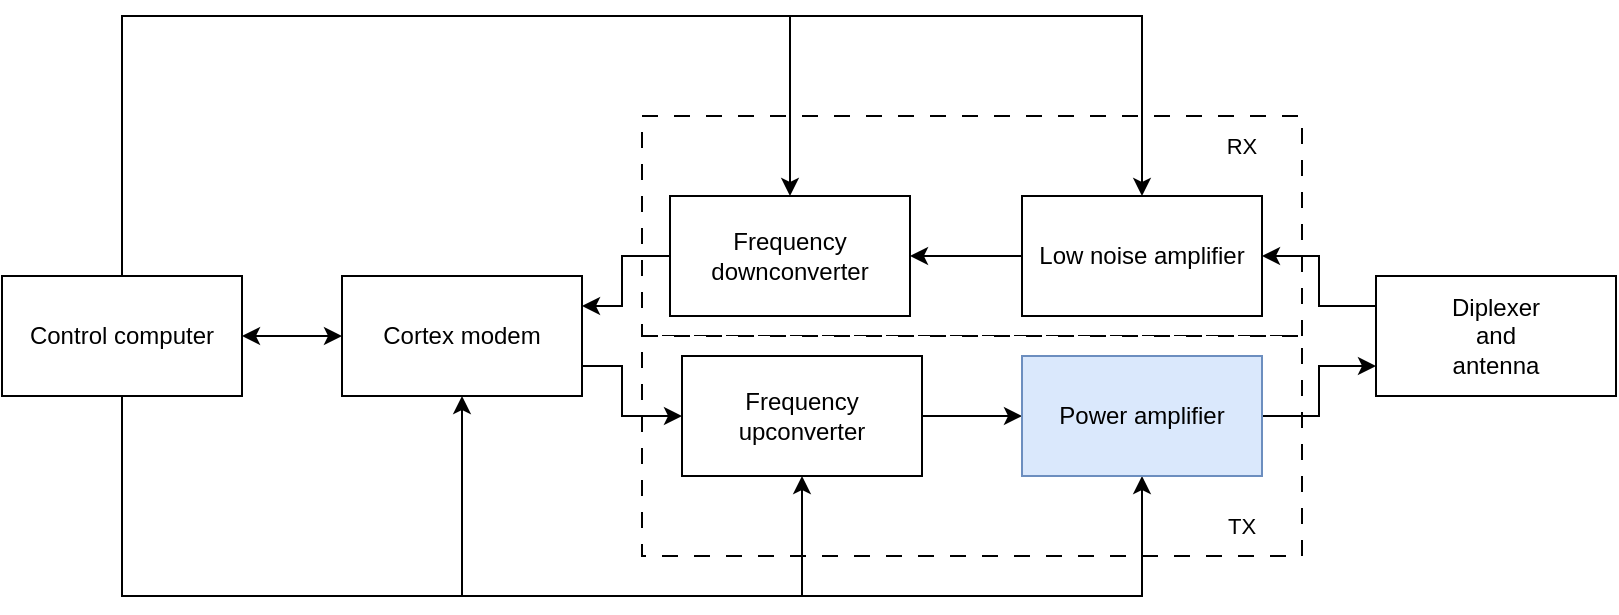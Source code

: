 <mxfile version="26.2.14">
  <diagram name="Page-1" id="nvSyMESixOHC-Jdfbevt">
    <mxGraphModel dx="1418" dy="834" grid="1" gridSize="10" guides="1" tooltips="1" connect="1" arrows="1" fold="1" page="1" pageScale="1" pageWidth="827" pageHeight="1169" math="0" shadow="0">
      <root>
        <mxCell id="0" />
        <mxCell id="1" parent="0" />
        <mxCell id="TVstpjwdCTr6zIVwppkO-24" value="" style="rounded=0;whiteSpace=wrap;html=1;fontFamily=Helvetica;fontSize=11;fontColor=default;labelBackgroundColor=default;dashed=1;dashPattern=8 8;strokeColor=default;" parent="1" vertex="1">
          <mxGeometry x="330" y="130" width="330" height="110" as="geometry" />
        </mxCell>
        <mxCell id="TVstpjwdCTr6zIVwppkO-9" style="edgeStyle=orthogonalEdgeStyle;rounded=0;orthogonalLoop=1;jettySize=auto;html=1;exitX=1;exitY=0.5;exitDx=0;exitDy=0;entryX=0;entryY=0.5;entryDx=0;entryDy=0;startArrow=classic;startFill=1;" parent="1" source="TVstpjwdCTr6zIVwppkO-1" target="TVstpjwdCTr6zIVwppkO-2" edge="1">
          <mxGeometry relative="1" as="geometry" />
        </mxCell>
        <mxCell id="TVstpjwdCTr6zIVwppkO-26" value="" style="rounded=0;whiteSpace=wrap;html=1;fontFamily=Helvetica;fontSize=11;fontColor=default;labelBackgroundColor=default;dashed=1;dashPattern=8 8;strokeColor=default;" parent="1" vertex="1">
          <mxGeometry x="330" y="240" width="330" height="110" as="geometry" />
        </mxCell>
        <mxCell id="TVstpjwdCTr6zIVwppkO-10" style="edgeStyle=orthogonalEdgeStyle;shape=connector;rounded=0;orthogonalLoop=1;jettySize=auto;html=1;exitX=0.5;exitY=1;exitDx=0;exitDy=0;entryX=0.5;entryY=1;entryDx=0;entryDy=0;strokeColor=default;align=center;verticalAlign=middle;fontFamily=Helvetica;fontSize=11;fontColor=default;labelBackgroundColor=default;endArrow=classic;" parent="1" source="TVstpjwdCTr6zIVwppkO-1" target="TVstpjwdCTr6zIVwppkO-2" edge="1">
          <mxGeometry relative="1" as="geometry">
            <Array as="points">
              <mxPoint x="70" y="370" />
              <mxPoint x="240" y="370" />
            </Array>
          </mxGeometry>
        </mxCell>
        <mxCell id="TVstpjwdCTr6zIVwppkO-19" style="edgeStyle=orthogonalEdgeStyle;shape=connector;rounded=0;orthogonalLoop=1;jettySize=auto;html=1;exitX=0.5;exitY=1;exitDx=0;exitDy=0;entryX=0.5;entryY=1;entryDx=0;entryDy=0;strokeColor=default;align=center;verticalAlign=middle;fontFamily=Helvetica;fontSize=11;fontColor=default;labelBackgroundColor=default;endArrow=classic;" parent="1" source="TVstpjwdCTr6zIVwppkO-1" target="TVstpjwdCTr6zIVwppkO-4" edge="1">
          <mxGeometry relative="1" as="geometry">
            <Array as="points">
              <mxPoint x="70" y="370" />
              <mxPoint x="410" y="370" />
            </Array>
          </mxGeometry>
        </mxCell>
        <mxCell id="TVstpjwdCTr6zIVwppkO-20" style="edgeStyle=orthogonalEdgeStyle;shape=connector;rounded=0;orthogonalLoop=1;jettySize=auto;html=1;exitX=0.5;exitY=1;exitDx=0;exitDy=0;entryX=0.5;entryY=1;entryDx=0;entryDy=0;strokeColor=default;align=center;verticalAlign=middle;fontFamily=Helvetica;fontSize=11;fontColor=default;labelBackgroundColor=default;endArrow=classic;" parent="1" source="TVstpjwdCTr6zIVwppkO-1" target="TVstpjwdCTr6zIVwppkO-11" edge="1">
          <mxGeometry relative="1" as="geometry">
            <Array as="points">
              <mxPoint x="70" y="370" />
              <mxPoint x="580" y="370" />
            </Array>
          </mxGeometry>
        </mxCell>
        <mxCell id="TVstpjwdCTr6zIVwppkO-21" style="edgeStyle=orthogonalEdgeStyle;shape=connector;rounded=0;orthogonalLoop=1;jettySize=auto;html=1;exitX=0.5;exitY=0;exitDx=0;exitDy=0;entryX=0.5;entryY=0;entryDx=0;entryDy=0;strokeColor=default;align=center;verticalAlign=middle;fontFamily=Helvetica;fontSize=11;fontColor=default;labelBackgroundColor=default;endArrow=classic;" parent="1" source="TVstpjwdCTr6zIVwppkO-1" target="TVstpjwdCTr6zIVwppkO-3" edge="1">
          <mxGeometry relative="1" as="geometry">
            <Array as="points">
              <mxPoint x="70" y="80" />
              <mxPoint x="404" y="80" />
            </Array>
          </mxGeometry>
        </mxCell>
        <mxCell id="TVstpjwdCTr6zIVwppkO-1" value="Control computer" style="rounded=0;whiteSpace=wrap;html=1;" parent="1" vertex="1">
          <mxGeometry x="10" y="210" width="120" height="60" as="geometry" />
        </mxCell>
        <mxCell id="TVstpjwdCTr6zIVwppkO-5" style="edgeStyle=orthogonalEdgeStyle;rounded=0;orthogonalLoop=1;jettySize=auto;html=1;exitX=1;exitY=0.75;exitDx=0;exitDy=0;entryX=0;entryY=0.5;entryDx=0;entryDy=0;" parent="1" source="TVstpjwdCTr6zIVwppkO-2" target="TVstpjwdCTr6zIVwppkO-4" edge="1">
          <mxGeometry relative="1" as="geometry">
            <Array as="points">
              <mxPoint x="320" y="255" />
              <mxPoint x="320" y="280" />
            </Array>
          </mxGeometry>
        </mxCell>
        <mxCell id="TVstpjwdCTr6zIVwppkO-2" value="Cortex modem" style="rounded=0;whiteSpace=wrap;html=1;" parent="1" vertex="1">
          <mxGeometry x="180" y="210" width="120" height="60" as="geometry" />
        </mxCell>
        <mxCell id="TVstpjwdCTr6zIVwppkO-6" style="edgeStyle=orthogonalEdgeStyle;rounded=0;orthogonalLoop=1;jettySize=auto;html=1;exitX=0;exitY=0.5;exitDx=0;exitDy=0;entryX=1;entryY=0.25;entryDx=0;entryDy=0;" parent="1" source="TVstpjwdCTr6zIVwppkO-3" target="TVstpjwdCTr6zIVwppkO-2" edge="1">
          <mxGeometry relative="1" as="geometry">
            <Array as="points">
              <mxPoint x="320" y="200" />
              <mxPoint x="320" y="225" />
            </Array>
          </mxGeometry>
        </mxCell>
        <mxCell id="TVstpjwdCTr6zIVwppkO-3" value="Frequency&lt;div&gt;downconverter&lt;/div&gt;" style="rounded=0;whiteSpace=wrap;html=1;" parent="1" vertex="1">
          <mxGeometry x="344" y="170" width="120" height="60" as="geometry" />
        </mxCell>
        <mxCell id="TVstpjwdCTr6zIVwppkO-12" style="edgeStyle=orthogonalEdgeStyle;shape=connector;rounded=0;orthogonalLoop=1;jettySize=auto;html=1;exitX=1;exitY=0.5;exitDx=0;exitDy=0;entryX=0;entryY=0.5;entryDx=0;entryDy=0;strokeColor=default;align=center;verticalAlign=middle;fontFamily=Helvetica;fontSize=11;fontColor=default;labelBackgroundColor=default;endArrow=classic;" parent="1" source="TVstpjwdCTr6zIVwppkO-4" target="TVstpjwdCTr6zIVwppkO-11" edge="1">
          <mxGeometry relative="1" as="geometry" />
        </mxCell>
        <mxCell id="TVstpjwdCTr6zIVwppkO-4" value="Frequency&lt;div&gt;upconverter&lt;/div&gt;" style="rounded=0;whiteSpace=wrap;html=1;" parent="1" vertex="1">
          <mxGeometry x="350" y="250" width="120" height="60" as="geometry" />
        </mxCell>
        <mxCell id="TVstpjwdCTr6zIVwppkO-17" style="edgeStyle=orthogonalEdgeStyle;shape=connector;rounded=0;orthogonalLoop=1;jettySize=auto;html=1;exitX=1;exitY=0.5;exitDx=0;exitDy=0;entryX=0;entryY=0.75;entryDx=0;entryDy=0;strokeColor=default;align=center;verticalAlign=middle;fontFamily=Helvetica;fontSize=11;fontColor=default;labelBackgroundColor=default;endArrow=classic;" parent="1" source="TVstpjwdCTr6zIVwppkO-11" target="TVstpjwdCTr6zIVwppkO-13" edge="1">
          <mxGeometry relative="1" as="geometry" />
        </mxCell>
        <mxCell id="TVstpjwdCTr6zIVwppkO-11" value="Power amplifier" style="rounded=0;whiteSpace=wrap;html=1;fillColor=#dae8fc;strokeColor=#6c8ebf;" parent="1" vertex="1">
          <mxGeometry x="520" y="250" width="120" height="60" as="geometry" />
        </mxCell>
        <mxCell id="TVstpjwdCTr6zIVwppkO-18" style="edgeStyle=orthogonalEdgeStyle;shape=connector;rounded=0;orthogonalLoop=1;jettySize=auto;html=1;exitX=0;exitY=0.25;exitDx=0;exitDy=0;entryX=1;entryY=0.5;entryDx=0;entryDy=0;strokeColor=default;align=center;verticalAlign=middle;fontFamily=Helvetica;fontSize=11;fontColor=default;labelBackgroundColor=default;endArrow=classic;" parent="1" source="TVstpjwdCTr6zIVwppkO-13" target="TVstpjwdCTr6zIVwppkO-14" edge="1">
          <mxGeometry relative="1" as="geometry" />
        </mxCell>
        <mxCell id="TVstpjwdCTr6zIVwppkO-13" value="Diplexer&lt;div&gt;and&lt;/div&gt;&lt;div&gt;antenna&lt;/div&gt;" style="rounded=0;whiteSpace=wrap;html=1;" parent="1" vertex="1">
          <mxGeometry x="697" y="210" width="120" height="60" as="geometry" />
        </mxCell>
        <mxCell id="TVstpjwdCTr6zIVwppkO-15" style="edgeStyle=orthogonalEdgeStyle;shape=connector;rounded=0;orthogonalLoop=1;jettySize=auto;html=1;exitX=0;exitY=0.5;exitDx=0;exitDy=0;entryX=1;entryY=0.5;entryDx=0;entryDy=0;strokeColor=default;align=center;verticalAlign=middle;fontFamily=Helvetica;fontSize=11;fontColor=default;labelBackgroundColor=default;endArrow=classic;" parent="1" source="TVstpjwdCTr6zIVwppkO-14" target="TVstpjwdCTr6zIVwppkO-3" edge="1">
          <mxGeometry relative="1" as="geometry" />
        </mxCell>
        <mxCell id="TVstpjwdCTr6zIVwppkO-14" value="Low noise amplifier" style="rounded=0;whiteSpace=wrap;html=1;" parent="1" vertex="1">
          <mxGeometry x="520" y="170" width="120" height="60" as="geometry" />
        </mxCell>
        <mxCell id="TVstpjwdCTr6zIVwppkO-22" style="edgeStyle=orthogonalEdgeStyle;shape=connector;rounded=0;orthogonalLoop=1;jettySize=auto;html=1;exitX=0.5;exitY=0;exitDx=0;exitDy=0;entryX=0.5;entryY=0;entryDx=0;entryDy=0;strokeColor=default;align=center;verticalAlign=middle;fontFamily=Helvetica;fontSize=11;fontColor=default;labelBackgroundColor=default;endArrow=classic;" parent="1" source="TVstpjwdCTr6zIVwppkO-1" target="TVstpjwdCTr6zIVwppkO-14" edge="1">
          <mxGeometry relative="1" as="geometry">
            <Array as="points">
              <mxPoint x="70" y="80" />
              <mxPoint x="580" y="80" />
            </Array>
          </mxGeometry>
        </mxCell>
        <mxCell id="TVstpjwdCTr6zIVwppkO-25" value="RX" style="text;html=1;align=center;verticalAlign=middle;whiteSpace=wrap;rounded=0;fontFamily=Helvetica;fontSize=11;fontColor=default;labelBackgroundColor=default;" parent="1" vertex="1">
          <mxGeometry x="600" y="130" width="60" height="30" as="geometry" />
        </mxCell>
        <mxCell id="TVstpjwdCTr6zIVwppkO-27" value="TX" style="text;html=1;align=center;verticalAlign=middle;whiteSpace=wrap;rounded=0;fontFamily=Helvetica;fontSize=11;fontColor=default;labelBackgroundColor=default;" parent="1" vertex="1">
          <mxGeometry x="600" y="320" width="60" height="30" as="geometry" />
        </mxCell>
      </root>
    </mxGraphModel>
  </diagram>
</mxfile>
